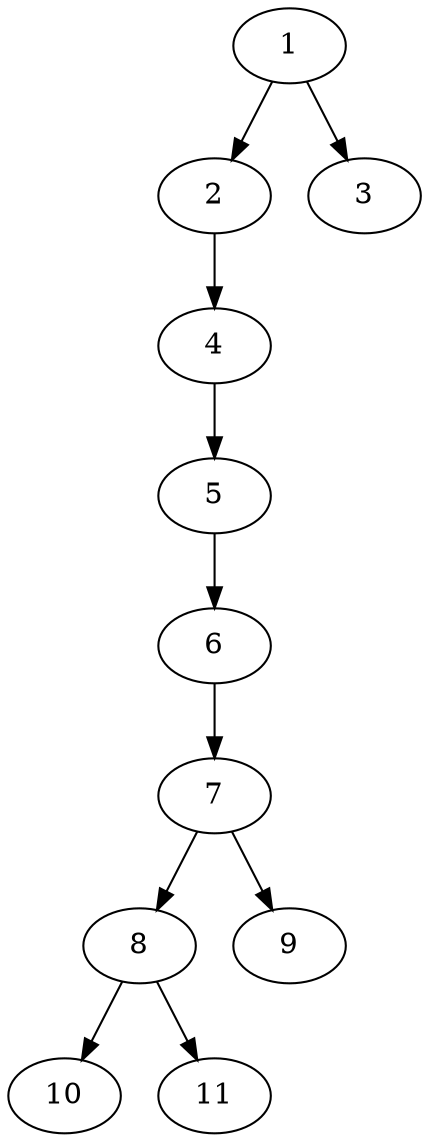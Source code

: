 // DAG (tier=1-easy, mode=compute, n=11, ccr=0.293, fat=0.443, density=0.372, regular=0.714, jump=0.010, mindata=262144, maxdata=2097152)
// DAG automatically generated by daggen at Sun Aug 24 16:33:32 2025
// /home/ermia/Project/Environments/daggen/bin/daggen --dot --ccr 0.293 --fat 0.443 --regular 0.714 --density 0.372 --jump 0.010 --mindata 262144 --maxdata 2097152 -n 11 
digraph G {
  1 [size="1632563568661976", alpha="0.11", expect_size="816281784330988"]
  1 -> 2 [size ="33924545773568"]
  1 -> 3 [size ="33924545773568"]
  2 [size="6998911236196794368", alpha="0.19", expect_size="3499455618098397184"]
  2 -> 4 [size ="29271410081792"]
  3 [size="785369882504986624", alpha="0.15", expect_size="392684941252493312"]
  4 [size="1037385636691001", alpha="0.11", expect_size="518692818345500"]
  4 -> 5 [size ="1342177280000"]
  5 [size="708943183523266", alpha="0.11", expect_size="354471591761633"]
  5 -> 6 [size ="634388480000"]
  6 [size="77566945903973280", alpha="0.18", expect_size="38783472951986640"]
  6 -> 7 [size ="29428318994432"]
  7 [size="4211094136335368192", alpha="0.19", expect_size="2105547068167684096"]
  7 -> 8 [size ="20861872504832"]
  7 -> 9 [size ="20861872504832"]
  8 [size="7458216413220569088", alpha="0.18", expect_size="3729108206610284544"]
  8 -> 10 [size ="30538425434112"]
  8 -> 11 [size ="30538425434112"]
  9 [size="5284608400083124224", alpha="0.14", expect_size="2642304200041562112"]
  10 [size="9866690822891196", alpha="0.00", expect_size="4933345411445598"]
  11 [size="34378776313282388", alpha="0.13", expect_size="17189388156641194"]
}
